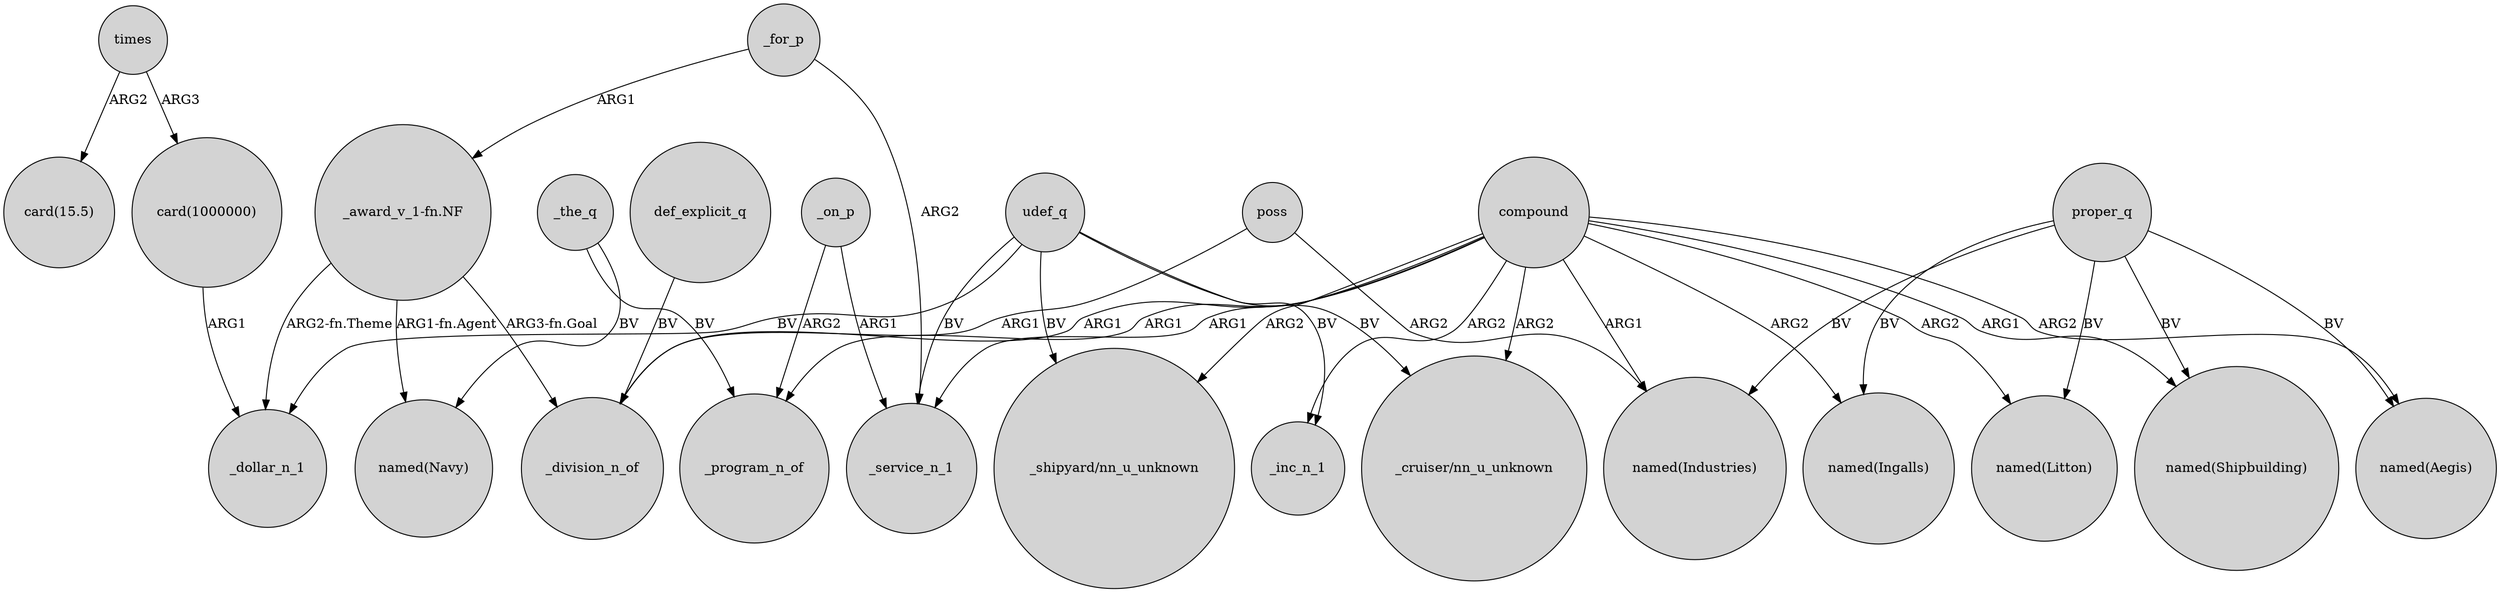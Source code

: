 digraph {
	node [shape=circle style=filled]
	compound -> "named(Industries)" [label=ARG1]
	"card(1000000)" -> _dollar_n_1 [label=ARG1]
	udef_q -> _inc_n_1 [label=BV]
	compound -> "_shipyard/nn_u_unknown" [label=ARG2]
	_on_p -> _service_n_1 [label=ARG1]
	_for_p -> "_award_v_1-fn.NF" [label=ARG1]
	udef_q -> "_cruiser/nn_u_unknown" [label=BV]
	_on_p -> _program_n_of [label=ARG2]
	poss -> _division_n_of [label=ARG1]
	"_award_v_1-fn.NF" -> _dollar_n_1 [label="ARG2-fn.Theme"]
	"_award_v_1-fn.NF" -> "named(Navy)" [label="ARG1-fn.Agent"]
	proper_q -> "named(Litton)" [label=BV]
	def_explicit_q -> _division_n_of [label=BV]
	_the_q -> "named(Navy)" [label=BV]
	proper_q -> "named(Shipbuilding)" [label=BV]
	udef_q -> _service_n_1 [label=BV]
	compound -> "named(Shipbuilding)" [label=ARG1]
	proper_q -> "named(Aegis)" [label=BV]
	times -> "card(1000000)" [label=ARG3]
	_the_q -> _program_n_of [label=BV]
	poss -> "named(Industries)" [label=ARG2]
	compound -> "named(Litton)" [label=ARG2]
	_for_p -> _service_n_1 [label=ARG2]
	compound -> "named(Aegis)" [label=ARG2]
	proper_q -> "named(Ingalls)" [label=BV]
	udef_q -> "_shipyard/nn_u_unknown" [label=BV]
	compound -> _program_n_of [label=ARG1]
	compound -> _division_n_of [label=ARG1]
	proper_q -> "named(Industries)" [label=BV]
	times -> "card(15.5)" [label=ARG2]
	compound -> _service_n_1 [label=ARG1]
	compound -> "named(Ingalls)" [label=ARG2]
	compound -> _inc_n_1 [label=ARG2]
	"_award_v_1-fn.NF" -> _division_n_of [label="ARG3-fn.Goal"]
	udef_q -> _dollar_n_1 [label=BV]
	compound -> "_cruiser/nn_u_unknown" [label=ARG2]
}
